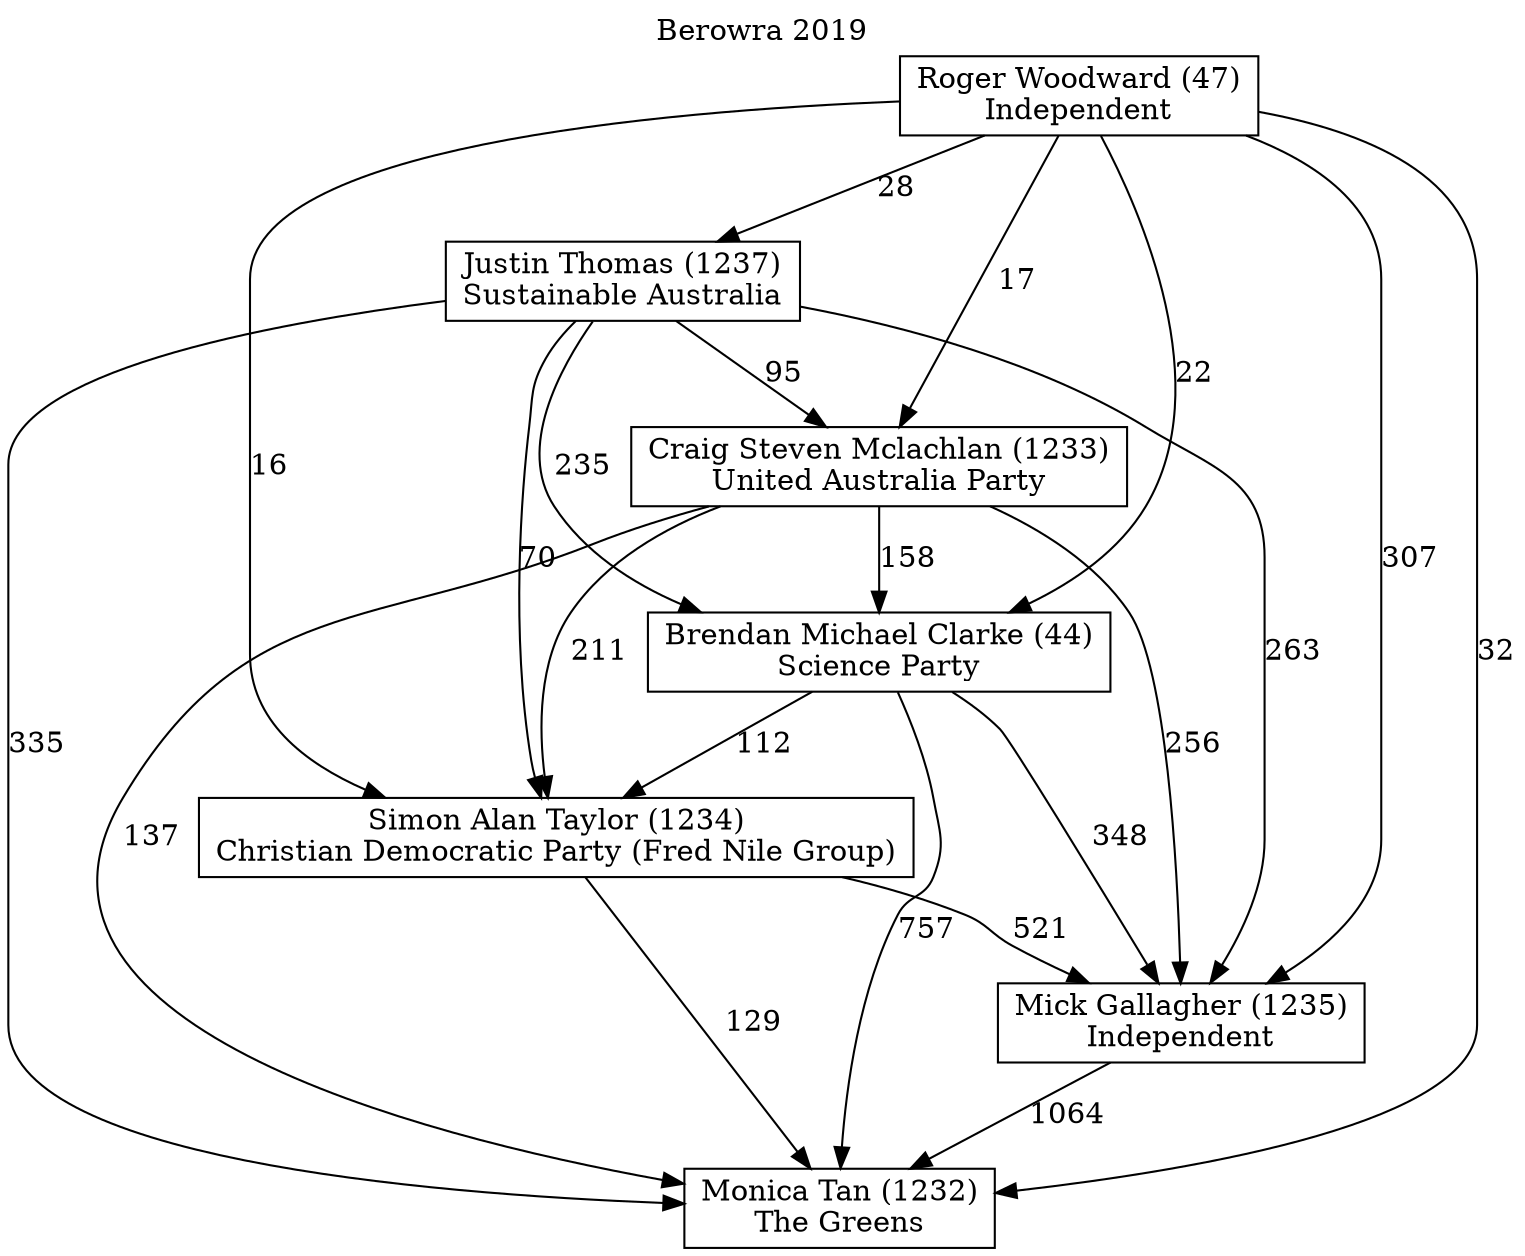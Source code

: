 // House preference flow
digraph "Monica Tan (1232)_Berowra_2019" {
	graph [label="Berowra 2019" labelloc=t mclimit=10]
	node [shape=box]
	"Brendan Michael Clarke (44)" [label="Brendan Michael Clarke (44)
Science Party"]
	"Craig Steven Mclachlan (1233)" [label="Craig Steven Mclachlan (1233)
United Australia Party"]
	"Justin Thomas (1237)" [label="Justin Thomas (1237)
Sustainable Australia"]
	"Mick Gallagher (1235)" [label="Mick Gallagher (1235)
Independent"]
	"Monica Tan (1232)" [label="Monica Tan (1232)
The Greens"]
	"Roger Woodward (47)" [label="Roger Woodward (47)
Independent"]
	"Simon Alan Taylor (1234)" [label="Simon Alan Taylor (1234)
Christian Democratic Party (Fred Nile Group)"]
	"Brendan Michael Clarke (44)" -> "Mick Gallagher (1235)" [label=348]
	"Brendan Michael Clarke (44)" -> "Monica Tan (1232)" [label=757]
	"Brendan Michael Clarke (44)" -> "Simon Alan Taylor (1234)" [label=112]
	"Craig Steven Mclachlan (1233)" -> "Brendan Michael Clarke (44)" [label=158]
	"Craig Steven Mclachlan (1233)" -> "Mick Gallagher (1235)" [label=256]
	"Craig Steven Mclachlan (1233)" -> "Monica Tan (1232)" [label=137]
	"Craig Steven Mclachlan (1233)" -> "Simon Alan Taylor (1234)" [label=211]
	"Justin Thomas (1237)" -> "Brendan Michael Clarke (44)" [label=235]
	"Justin Thomas (1237)" -> "Craig Steven Mclachlan (1233)" [label=95]
	"Justin Thomas (1237)" -> "Mick Gallagher (1235)" [label=263]
	"Justin Thomas (1237)" -> "Monica Tan (1232)" [label=335]
	"Justin Thomas (1237)" -> "Simon Alan Taylor (1234)" [label=70]
	"Mick Gallagher (1235)" -> "Monica Tan (1232)" [label=1064]
	"Roger Woodward (47)" -> "Brendan Michael Clarke (44)" [label=22]
	"Roger Woodward (47)" -> "Craig Steven Mclachlan (1233)" [label=17]
	"Roger Woodward (47)" -> "Justin Thomas (1237)" [label=28]
	"Roger Woodward (47)" -> "Mick Gallagher (1235)" [label=307]
	"Roger Woodward (47)" -> "Monica Tan (1232)" [label=32]
	"Roger Woodward (47)" -> "Simon Alan Taylor (1234)" [label=16]
	"Simon Alan Taylor (1234)" -> "Mick Gallagher (1235)" [label=521]
	"Simon Alan Taylor (1234)" -> "Monica Tan (1232)" [label=129]
}
